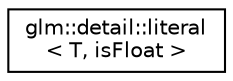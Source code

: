 digraph "Graphical Class Hierarchy"
{
  edge [fontname="Helvetica",fontsize="10",labelfontname="Helvetica",labelfontsize="10"];
  node [fontname="Helvetica",fontsize="10",shape=record];
  rankdir="LR";
  Node1 [label="glm::detail::literal\l\< T, isFloat \>",height=0.2,width=0.4,color="black", fillcolor="white", style="filled",URL="$structglm_1_1detail_1_1literal.html"];
}
